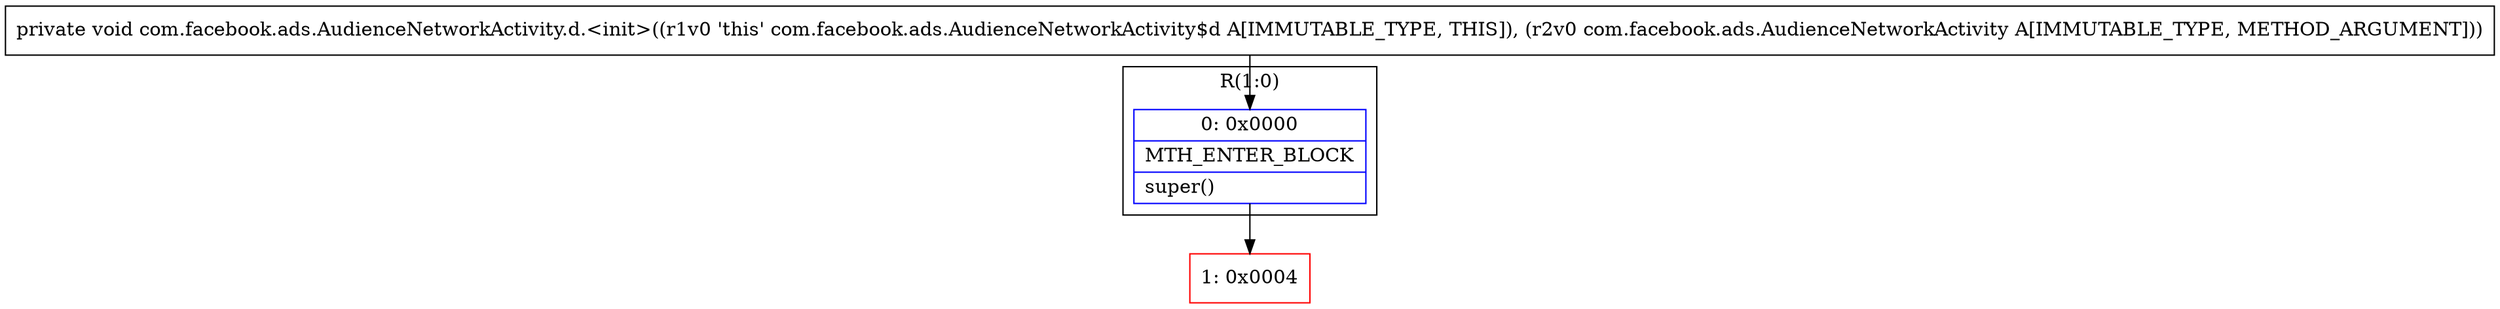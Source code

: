 digraph "CFG forcom.facebook.ads.AudienceNetworkActivity.d.\<init\>(Lcom\/facebook\/ads\/AudienceNetworkActivity;)V" {
subgraph cluster_Region_1239293177 {
label = "R(1:0)";
node [shape=record,color=blue];
Node_0 [shape=record,label="{0\:\ 0x0000|MTH_ENTER_BLOCK\l|super()\l}"];
}
Node_1 [shape=record,color=red,label="{1\:\ 0x0004}"];
MethodNode[shape=record,label="{private void com.facebook.ads.AudienceNetworkActivity.d.\<init\>((r1v0 'this' com.facebook.ads.AudienceNetworkActivity$d A[IMMUTABLE_TYPE, THIS]), (r2v0 com.facebook.ads.AudienceNetworkActivity A[IMMUTABLE_TYPE, METHOD_ARGUMENT])) }"];
MethodNode -> Node_0;
Node_0 -> Node_1;
}

